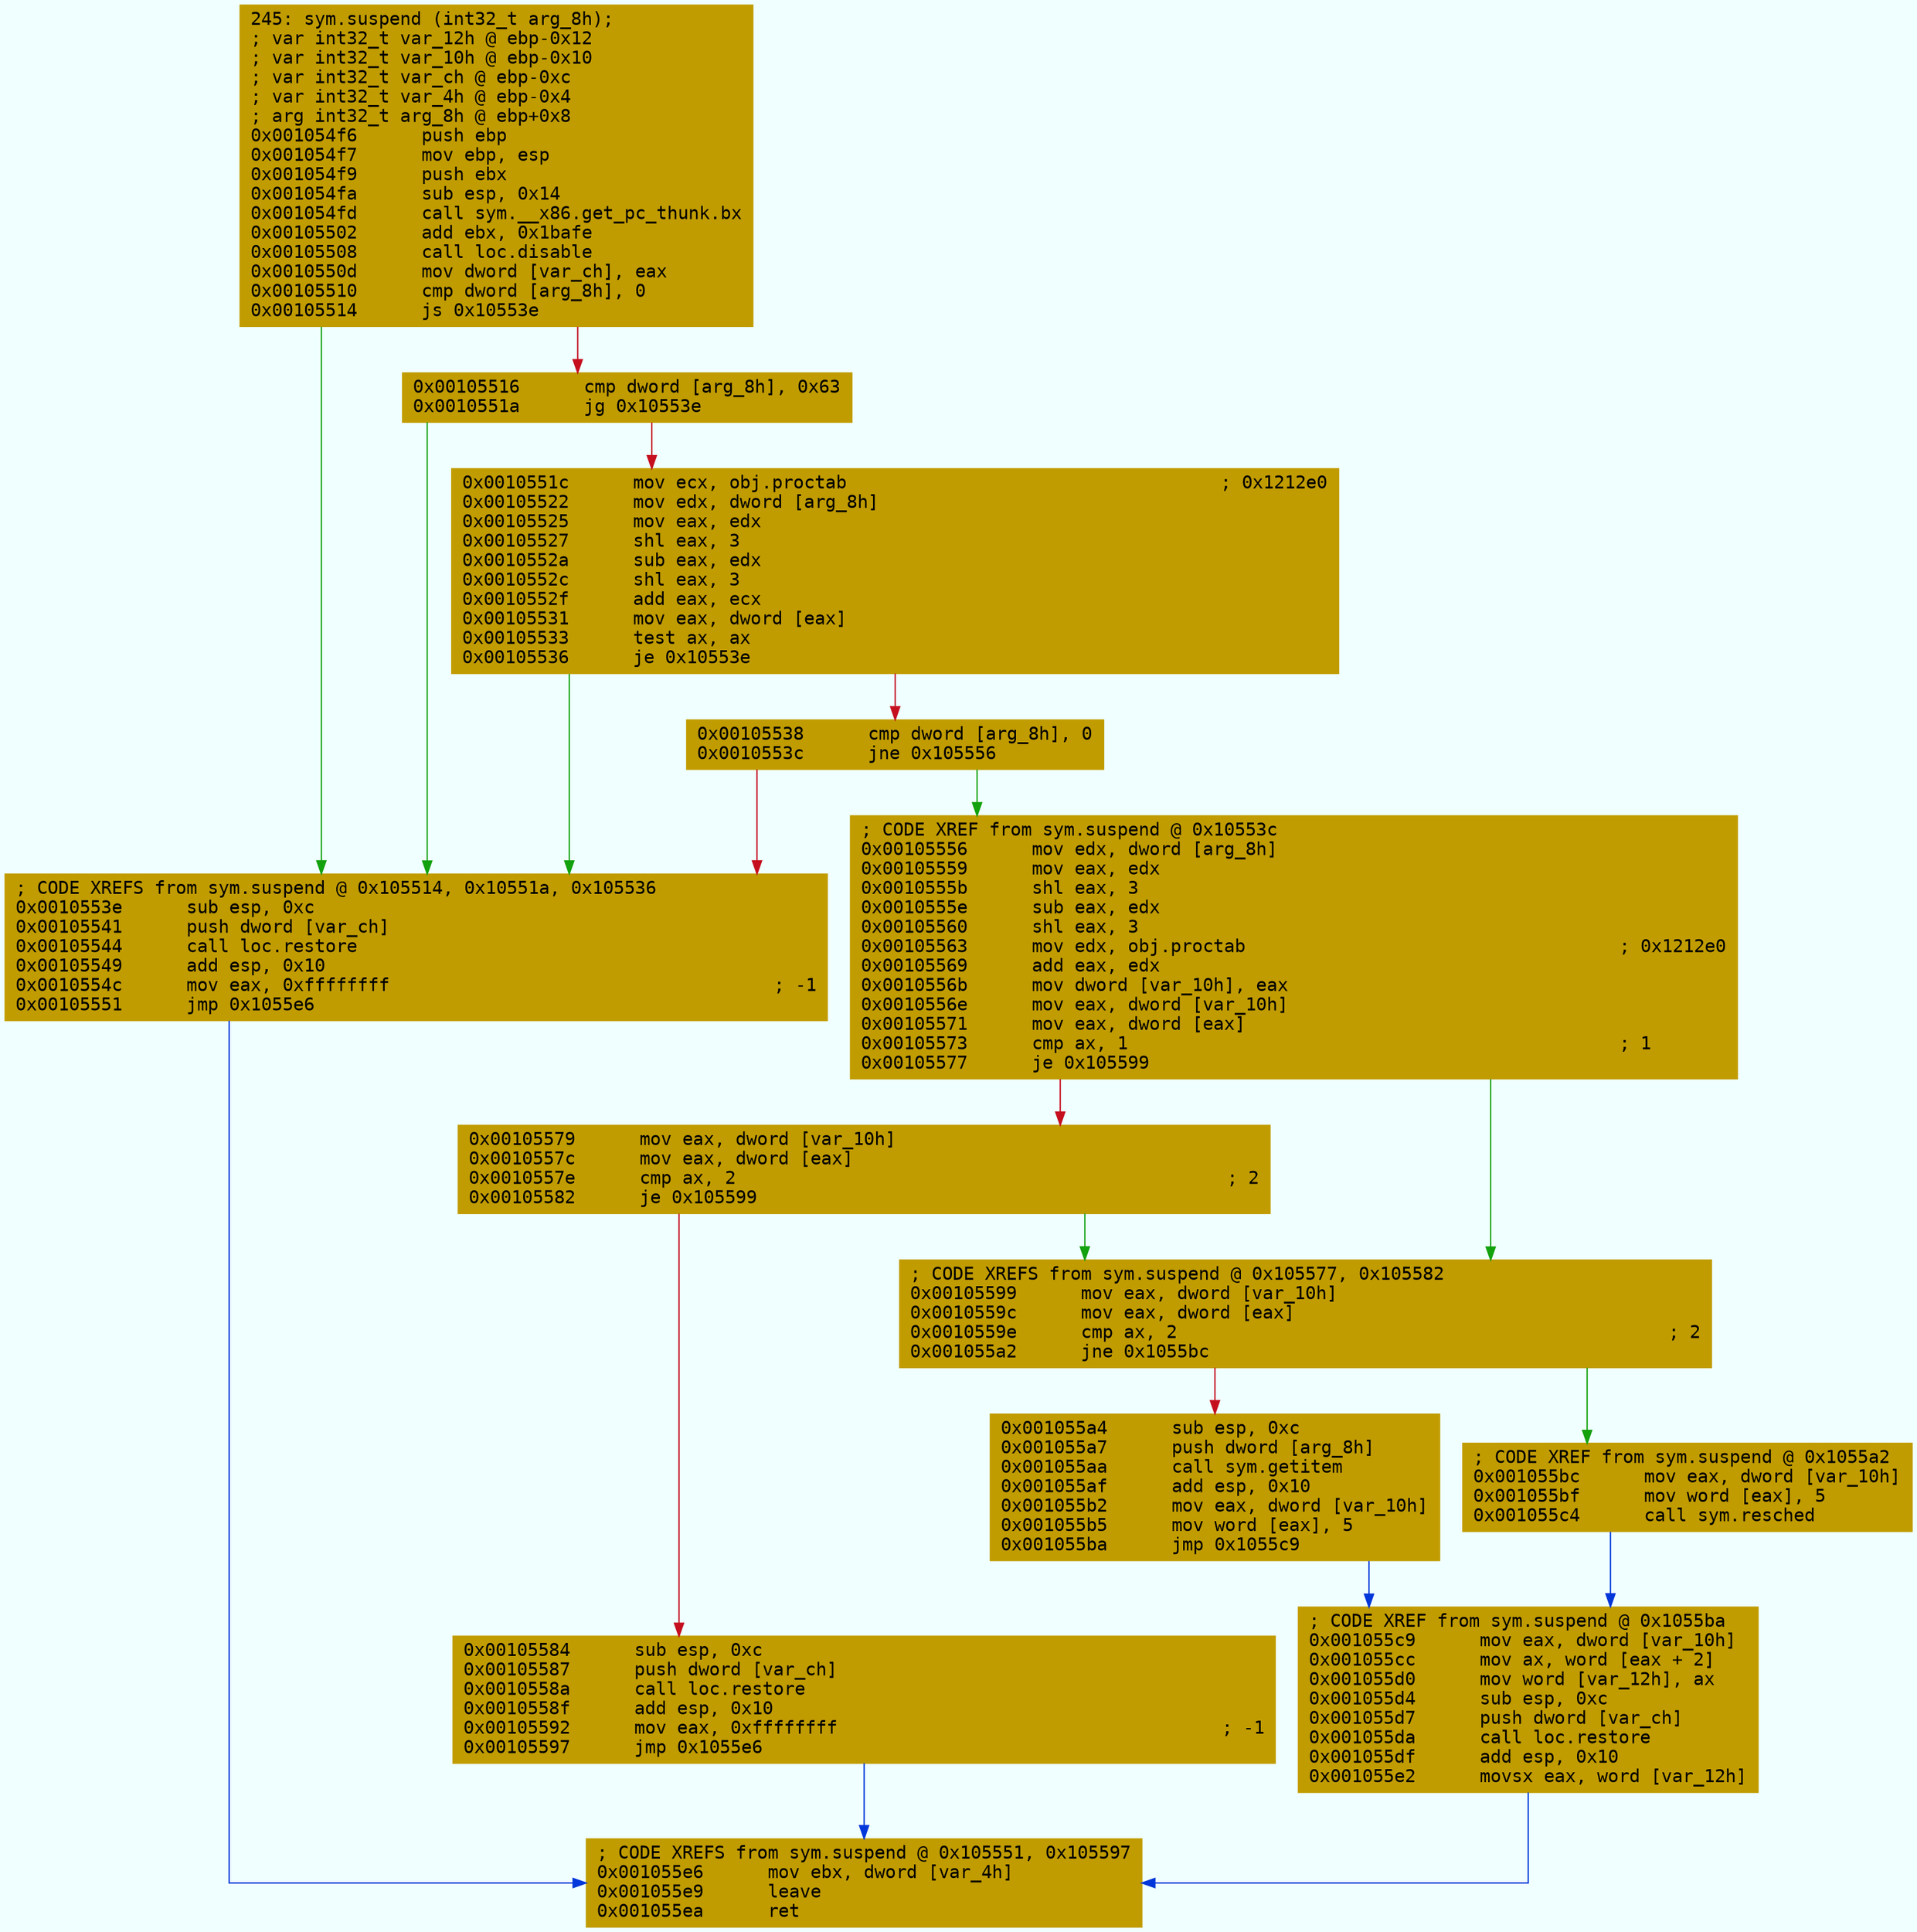 digraph code {
	graph [bgcolor=azure fontsize=8 fontname="Courier" splines="ortho"];
	node [fillcolor=gray style=filled shape=box];
	edge [arrowhead="normal"];
	"0x001054f6" [URL="sym.suspend/0x001054f6", fillcolor="#c19c00",color="#c19c00", fontname="Courier",label="245: sym.suspend (int32_t arg_8h);\l; var int32_t var_12h @ ebp-0x12\l; var int32_t var_10h @ ebp-0x10\l; var int32_t var_ch @ ebp-0xc\l; var int32_t var_4h @ ebp-0x4\l; arg int32_t arg_8h @ ebp+0x8\l0x001054f6      push ebp\l0x001054f7      mov ebp, esp\l0x001054f9      push ebx\l0x001054fa      sub esp, 0x14\l0x001054fd      call sym.__x86.get_pc_thunk.bx\l0x00105502      add ebx, 0x1bafe\l0x00105508      call loc.disable\l0x0010550d      mov dword [var_ch], eax\l0x00105510      cmp dword [arg_8h], 0\l0x00105514      js 0x10553e\l"]
	"0x00105516" [URL="sym.suspend/0x00105516", fillcolor="#c19c00",color="#c19c00", fontname="Courier",label="0x00105516      cmp dword [arg_8h], 0x63\l0x0010551a      jg 0x10553e\l"]
	"0x0010551c" [URL="sym.suspend/0x0010551c", fillcolor="#c19c00",color="#c19c00", fontname="Courier",label="0x0010551c      mov ecx, obj.proctab                                   ; 0x1212e0\l0x00105522      mov edx, dword [arg_8h]\l0x00105525      mov eax, edx\l0x00105527      shl eax, 3\l0x0010552a      sub eax, edx\l0x0010552c      shl eax, 3\l0x0010552f      add eax, ecx\l0x00105531      mov eax, dword [eax]\l0x00105533      test ax, ax\l0x00105536      je 0x10553e\l"]
	"0x00105538" [URL="sym.suspend/0x00105538", fillcolor="#c19c00",color="#c19c00", fontname="Courier",label="0x00105538      cmp dword [arg_8h], 0\l0x0010553c      jne 0x105556\l"]
	"0x0010553e" [URL="sym.suspend/0x0010553e", fillcolor="#c19c00",color="#c19c00", fontname="Courier",label="; CODE XREFS from sym.suspend @ 0x105514, 0x10551a, 0x105536\l0x0010553e      sub esp, 0xc\l0x00105541      push dword [var_ch]\l0x00105544      call loc.restore\l0x00105549      add esp, 0x10\l0x0010554c      mov eax, 0xffffffff                                    ; -1\l0x00105551      jmp 0x1055e6\l"]
	"0x00105556" [URL="sym.suspend/0x00105556", fillcolor="#c19c00",color="#c19c00", fontname="Courier",label="; CODE XREF from sym.suspend @ 0x10553c\l0x00105556      mov edx, dword [arg_8h]\l0x00105559      mov eax, edx\l0x0010555b      shl eax, 3\l0x0010555e      sub eax, edx\l0x00105560      shl eax, 3\l0x00105563      mov edx, obj.proctab                                   ; 0x1212e0\l0x00105569      add eax, edx\l0x0010556b      mov dword [var_10h], eax\l0x0010556e      mov eax, dword [var_10h]\l0x00105571      mov eax, dword [eax]\l0x00105573      cmp ax, 1                                              ; 1\l0x00105577      je 0x105599\l"]
	"0x00105579" [URL="sym.suspend/0x00105579", fillcolor="#c19c00",color="#c19c00", fontname="Courier",label="0x00105579      mov eax, dword [var_10h]\l0x0010557c      mov eax, dword [eax]\l0x0010557e      cmp ax, 2                                              ; 2\l0x00105582      je 0x105599\l"]
	"0x00105584" [URL="sym.suspend/0x00105584", fillcolor="#c19c00",color="#c19c00", fontname="Courier",label="0x00105584      sub esp, 0xc\l0x00105587      push dword [var_ch]\l0x0010558a      call loc.restore\l0x0010558f      add esp, 0x10\l0x00105592      mov eax, 0xffffffff                                    ; -1\l0x00105597      jmp 0x1055e6\l"]
	"0x00105599" [URL="sym.suspend/0x00105599", fillcolor="#c19c00",color="#c19c00", fontname="Courier",label="; CODE XREFS from sym.suspend @ 0x105577, 0x105582\l0x00105599      mov eax, dword [var_10h]\l0x0010559c      mov eax, dword [eax]\l0x0010559e      cmp ax, 2                                              ; 2\l0x001055a2      jne 0x1055bc\l"]
	"0x001055a4" [URL="sym.suspend/0x001055a4", fillcolor="#c19c00",color="#c19c00", fontname="Courier",label="0x001055a4      sub esp, 0xc\l0x001055a7      push dword [arg_8h]\l0x001055aa      call sym.getitem\l0x001055af      add esp, 0x10\l0x001055b2      mov eax, dword [var_10h]\l0x001055b5      mov word [eax], 5\l0x001055ba      jmp 0x1055c9\l"]
	"0x001055bc" [URL="sym.suspend/0x001055bc", fillcolor="#c19c00",color="#c19c00", fontname="Courier",label="; CODE XREF from sym.suspend @ 0x1055a2\l0x001055bc      mov eax, dword [var_10h]\l0x001055bf      mov word [eax], 5\l0x001055c4      call sym.resched\l"]
	"0x001055c9" [URL="sym.suspend/0x001055c9", fillcolor="#c19c00",color="#c19c00", fontname="Courier",label="; CODE XREF from sym.suspend @ 0x1055ba\l0x001055c9      mov eax, dword [var_10h]\l0x001055cc      mov ax, word [eax + 2]\l0x001055d0      mov word [var_12h], ax\l0x001055d4      sub esp, 0xc\l0x001055d7      push dword [var_ch]\l0x001055da      call loc.restore\l0x001055df      add esp, 0x10\l0x001055e2      movsx eax, word [var_12h]\l"]
	"0x001055e6" [URL="sym.suspend/0x001055e6", fillcolor="#c19c00",color="#c19c00", fontname="Courier",label="; CODE XREFS from sym.suspend @ 0x105551, 0x105597\l0x001055e6      mov ebx, dword [var_4h]\l0x001055e9      leave\l0x001055ea      ret\l"]
        "0x001054f6" -> "0x0010553e" [color="#13a10e"];
        "0x001054f6" -> "0x00105516" [color="#c50f1f"];
        "0x00105516" -> "0x0010553e" [color="#13a10e"];
        "0x00105516" -> "0x0010551c" [color="#c50f1f"];
        "0x0010551c" -> "0x0010553e" [color="#13a10e"];
        "0x0010551c" -> "0x00105538" [color="#c50f1f"];
        "0x00105538" -> "0x00105556" [color="#13a10e"];
        "0x00105538" -> "0x0010553e" [color="#c50f1f"];
        "0x0010553e" -> "0x001055e6" [color="#0037da"];
        "0x00105556" -> "0x00105599" [color="#13a10e"];
        "0x00105556" -> "0x00105579" [color="#c50f1f"];
        "0x00105579" -> "0x00105599" [color="#13a10e"];
        "0x00105579" -> "0x00105584" [color="#c50f1f"];
        "0x00105584" -> "0x001055e6" [color="#0037da"];
        "0x00105599" -> "0x001055bc" [color="#13a10e"];
        "0x00105599" -> "0x001055a4" [color="#c50f1f"];
        "0x001055a4" -> "0x001055c9" [color="#0037da"];
        "0x001055bc" -> "0x001055c9" [color="#0037da"];
        "0x001055c9" -> "0x001055e6" [color="#0037da"];
}
